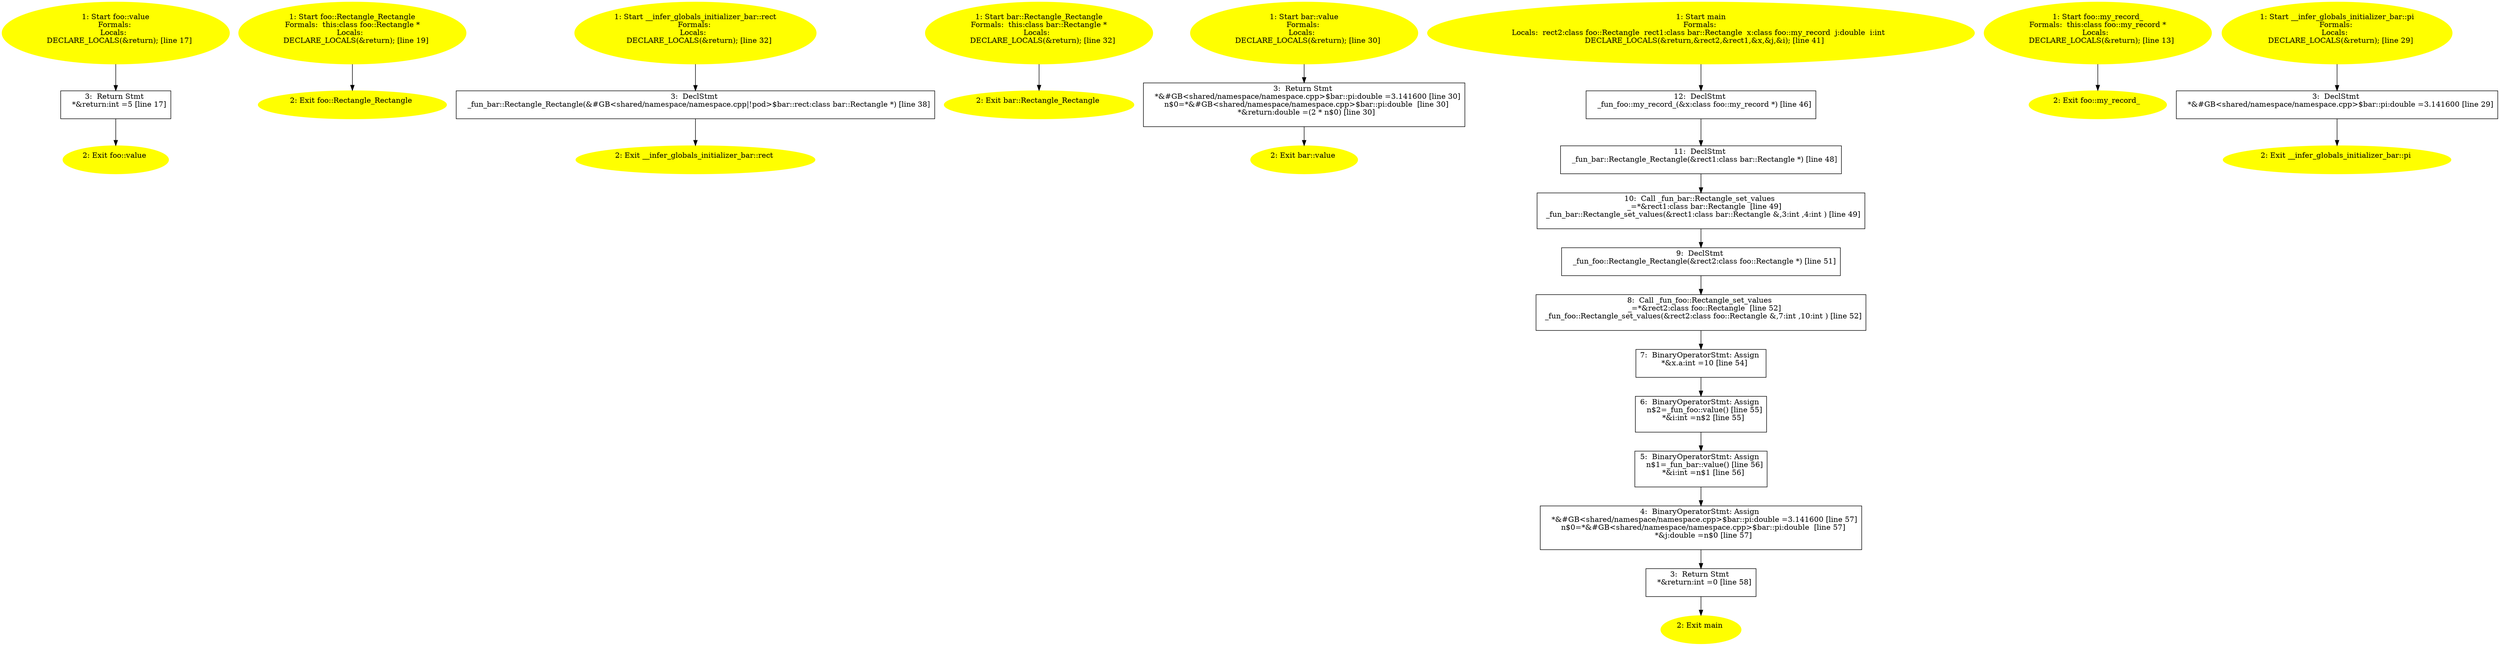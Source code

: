 /* @generated */
digraph iCFG {
"foo::value{d41d8cd98f00b204e9800998ecf8427e_ZN3foo5valueEv}.6d07c54e1c694c7bac06d7108b44ebc9_3" [label="3:  Return Stmt \n   *&return:int =5 [line 17]\n " shape="box"]
	

	 "foo::value{d41d8cd98f00b204e9800998ecf8427e_ZN3foo5valueEv}.6d07c54e1c694c7bac06d7108b44ebc9_3" -> "foo::value{d41d8cd98f00b204e9800998ecf8427e_ZN3foo5valueEv}.6d07c54e1c694c7bac06d7108b44ebc9_2" ;
"foo::value{d41d8cd98f00b204e9800998ecf8427e_ZN3foo5valueEv}.6d07c54e1c694c7bac06d7108b44ebc9_2" [label="2: Exit foo::value \n  " color=yellow style=filled]
	

"foo::value{d41d8cd98f00b204e9800998ecf8427e_ZN3foo5valueEv}.6d07c54e1c694c7bac06d7108b44ebc9_1" [label="1: Start foo::value\nFormals: \nLocals:  \n   DECLARE_LOCALS(&return); [line 17]\n " color=yellow style=filled]
	

	 "foo::value{d41d8cd98f00b204e9800998ecf8427e_ZN3foo5valueEv}.6d07c54e1c694c7bac06d7108b44ebc9_1" -> "foo::value{d41d8cd98f00b204e9800998ecf8427e_ZN3foo5valueEv}.6d07c54e1c694c7bac06d7108b44ebc9_3" ;
"foo::Rectangle_Rectangle{_ZN3foo9RectangleC1Ev}.994e34698d49402781f481c8d7fa0e03_2" [label="2: Exit foo::Rectangle_Rectangle \n  " color=yellow style=filled]
	

"foo::Rectangle_Rectangle{_ZN3foo9RectangleC1Ev}.994e34698d49402781f481c8d7fa0e03_1" [label="1: Start foo::Rectangle_Rectangle\nFormals:  this:class foo::Rectangle *\nLocals:  \n   DECLARE_LOCALS(&return); [line 19]\n " color=yellow style=filled]
	

	 "foo::Rectangle_Rectangle{_ZN3foo9RectangleC1Ev}.994e34698d49402781f481c8d7fa0e03_1" -> "foo::Rectangle_Rectangle{_ZN3foo9RectangleC1Ev}.994e34698d49402781f481c8d7fa0e03_2" ;
"__infer_globals_initializer_bar::rect.e5e9061ca63212fdc2fd329df6c073de_3" [label="3:  DeclStmt \n   _fun_bar::Rectangle_Rectangle(&#GB<shared/namespace/namespace.cpp|!pod>$bar::rect:class bar::Rectangle *) [line 38]\n " shape="box"]
	

	 "__infer_globals_initializer_bar::rect.e5e9061ca63212fdc2fd329df6c073de_3" -> "__infer_globals_initializer_bar::rect.e5e9061ca63212fdc2fd329df6c073de_2" ;
"__infer_globals_initializer_bar::rect.e5e9061ca63212fdc2fd329df6c073de_2" [label="2: Exit __infer_globals_initializer_bar::rect \n  " color=yellow style=filled]
	

"__infer_globals_initializer_bar::rect.e5e9061ca63212fdc2fd329df6c073de_1" [label="1: Start __infer_globals_initializer_bar::rect\nFormals: \nLocals:  \n   DECLARE_LOCALS(&return); [line 32]\n " color=yellow style=filled]
	

	 "__infer_globals_initializer_bar::rect.e5e9061ca63212fdc2fd329df6c073de_1" -> "__infer_globals_initializer_bar::rect.e5e9061ca63212fdc2fd329df6c073de_3" ;
"bar::Rectangle_Rectangle{_ZN3bar9RectangleC1Ev}.7f1dc038d9ffa5ed845a1ab3cd540788_2" [label="2: Exit bar::Rectangle_Rectangle \n  " color=yellow style=filled]
	

"bar::Rectangle_Rectangle{_ZN3bar9RectangleC1Ev}.7f1dc038d9ffa5ed845a1ab3cd540788_1" [label="1: Start bar::Rectangle_Rectangle\nFormals:  this:class bar::Rectangle *\nLocals:  \n   DECLARE_LOCALS(&return); [line 32]\n " color=yellow style=filled]
	

	 "bar::Rectangle_Rectangle{_ZN3bar9RectangleC1Ev}.7f1dc038d9ffa5ed845a1ab3cd540788_1" -> "bar::Rectangle_Rectangle{_ZN3bar9RectangleC1Ev}.7f1dc038d9ffa5ed845a1ab3cd540788_2" ;
"bar::value{d41d8cd98f00b204e9800998ecf8427e_ZN3bar5valueEv}.d361dfc00f7d8608972ca0351bcfbf6c_3" [label="3:  Return Stmt \n   *&#GB<shared/namespace/namespace.cpp>$bar::pi:double =3.141600 [line 30]\n  n$0=*&#GB<shared/namespace/namespace.cpp>$bar::pi:double  [line 30]\n  *&return:double =(2 * n$0) [line 30]\n " shape="box"]
	

	 "bar::value{d41d8cd98f00b204e9800998ecf8427e_ZN3bar5valueEv}.d361dfc00f7d8608972ca0351bcfbf6c_3" -> "bar::value{d41d8cd98f00b204e9800998ecf8427e_ZN3bar5valueEv}.d361dfc00f7d8608972ca0351bcfbf6c_2" ;
"bar::value{d41d8cd98f00b204e9800998ecf8427e_ZN3bar5valueEv}.d361dfc00f7d8608972ca0351bcfbf6c_2" [label="2: Exit bar::value \n  " color=yellow style=filled]
	

"bar::value{d41d8cd98f00b204e9800998ecf8427e_ZN3bar5valueEv}.d361dfc00f7d8608972ca0351bcfbf6c_1" [label="1: Start bar::value\nFormals: \nLocals:  \n   DECLARE_LOCALS(&return); [line 30]\n " color=yellow style=filled]
	

	 "bar::value{d41d8cd98f00b204e9800998ecf8427e_ZN3bar5valueEv}.d361dfc00f7d8608972ca0351bcfbf6c_1" -> "bar::value{d41d8cd98f00b204e9800998ecf8427e_ZN3bar5valueEv}.d361dfc00f7d8608972ca0351bcfbf6c_3" ;
"main.fad58de7366495db4650cfefac2fcd61_12" [label="12:  DeclStmt \n   _fun_foo::my_record_(&x:class foo::my_record *) [line 46]\n " shape="box"]
	

	 "main.fad58de7366495db4650cfefac2fcd61_12" -> "main.fad58de7366495db4650cfefac2fcd61_11" ;
"main.fad58de7366495db4650cfefac2fcd61_11" [label="11:  DeclStmt \n   _fun_bar::Rectangle_Rectangle(&rect1:class bar::Rectangle *) [line 48]\n " shape="box"]
	

	 "main.fad58de7366495db4650cfefac2fcd61_11" -> "main.fad58de7366495db4650cfefac2fcd61_10" ;
"main.fad58de7366495db4650cfefac2fcd61_10" [label="10:  Call _fun_bar::Rectangle_set_values \n   _=*&rect1:class bar::Rectangle  [line 49]\n  _fun_bar::Rectangle_set_values(&rect1:class bar::Rectangle &,3:int ,4:int ) [line 49]\n " shape="box"]
	

	 "main.fad58de7366495db4650cfefac2fcd61_10" -> "main.fad58de7366495db4650cfefac2fcd61_9" ;
"main.fad58de7366495db4650cfefac2fcd61_9" [label="9:  DeclStmt \n   _fun_foo::Rectangle_Rectangle(&rect2:class foo::Rectangle *) [line 51]\n " shape="box"]
	

	 "main.fad58de7366495db4650cfefac2fcd61_9" -> "main.fad58de7366495db4650cfefac2fcd61_8" ;
"main.fad58de7366495db4650cfefac2fcd61_8" [label="8:  Call _fun_foo::Rectangle_set_values \n   _=*&rect2:class foo::Rectangle  [line 52]\n  _fun_foo::Rectangle_set_values(&rect2:class foo::Rectangle &,7:int ,10:int ) [line 52]\n " shape="box"]
	

	 "main.fad58de7366495db4650cfefac2fcd61_8" -> "main.fad58de7366495db4650cfefac2fcd61_7" ;
"main.fad58de7366495db4650cfefac2fcd61_7" [label="7:  BinaryOperatorStmt: Assign \n   *&x.a:int =10 [line 54]\n " shape="box"]
	

	 "main.fad58de7366495db4650cfefac2fcd61_7" -> "main.fad58de7366495db4650cfefac2fcd61_6" ;
"main.fad58de7366495db4650cfefac2fcd61_6" [label="6:  BinaryOperatorStmt: Assign \n   n$2=_fun_foo::value() [line 55]\n  *&i:int =n$2 [line 55]\n " shape="box"]
	

	 "main.fad58de7366495db4650cfefac2fcd61_6" -> "main.fad58de7366495db4650cfefac2fcd61_5" ;
"main.fad58de7366495db4650cfefac2fcd61_5" [label="5:  BinaryOperatorStmt: Assign \n   n$1=_fun_bar::value() [line 56]\n  *&i:int =n$1 [line 56]\n " shape="box"]
	

	 "main.fad58de7366495db4650cfefac2fcd61_5" -> "main.fad58de7366495db4650cfefac2fcd61_4" ;
"main.fad58de7366495db4650cfefac2fcd61_4" [label="4:  BinaryOperatorStmt: Assign \n   *&#GB<shared/namespace/namespace.cpp>$bar::pi:double =3.141600 [line 57]\n  n$0=*&#GB<shared/namespace/namespace.cpp>$bar::pi:double  [line 57]\n  *&j:double =n$0 [line 57]\n " shape="box"]
	

	 "main.fad58de7366495db4650cfefac2fcd61_4" -> "main.fad58de7366495db4650cfefac2fcd61_3" ;
"main.fad58de7366495db4650cfefac2fcd61_3" [label="3:  Return Stmt \n   *&return:int =0 [line 58]\n " shape="box"]
	

	 "main.fad58de7366495db4650cfefac2fcd61_3" -> "main.fad58de7366495db4650cfefac2fcd61_2" ;
"main.fad58de7366495db4650cfefac2fcd61_2" [label="2: Exit main \n  " color=yellow style=filled]
	

"main.fad58de7366495db4650cfefac2fcd61_1" [label="1: Start main\nFormals: \nLocals:  rect2:class foo::Rectangle  rect1:class bar::Rectangle  x:class foo::my_record  j:double  i:int  \n   DECLARE_LOCALS(&return,&rect2,&rect1,&x,&j,&i); [line 41]\n " color=yellow style=filled]
	

	 "main.fad58de7366495db4650cfefac2fcd61_1" -> "main.fad58de7366495db4650cfefac2fcd61_12" ;
"foo::my_record_{_ZN3foo9my_recordC1Ev}.1ae7127ddda2158b1422280789f801f9_2" [label="2: Exit foo::my_record_ \n  " color=yellow style=filled]
	

"foo::my_record_{_ZN3foo9my_recordC1Ev}.1ae7127ddda2158b1422280789f801f9_1" [label="1: Start foo::my_record_\nFormals:  this:class foo::my_record *\nLocals:  \n   DECLARE_LOCALS(&return); [line 13]\n " color=yellow style=filled]
	

	 "foo::my_record_{_ZN3foo9my_recordC1Ev}.1ae7127ddda2158b1422280789f801f9_1" -> "foo::my_record_{_ZN3foo9my_recordC1Ev}.1ae7127ddda2158b1422280789f801f9_2" ;
"__infer_globals_initializer_bar::pi.5a80e79e67d691b53e3a84f8d997acd8_3" [label="3:  DeclStmt \n   *&#GB<shared/namespace/namespace.cpp>$bar::pi:double =3.141600 [line 29]\n " shape="box"]
	

	 "__infer_globals_initializer_bar::pi.5a80e79e67d691b53e3a84f8d997acd8_3" -> "__infer_globals_initializer_bar::pi.5a80e79e67d691b53e3a84f8d997acd8_2" ;
"__infer_globals_initializer_bar::pi.5a80e79e67d691b53e3a84f8d997acd8_2" [label="2: Exit __infer_globals_initializer_bar::pi \n  " color=yellow style=filled]
	

"__infer_globals_initializer_bar::pi.5a80e79e67d691b53e3a84f8d997acd8_1" [label="1: Start __infer_globals_initializer_bar::pi\nFormals: \nLocals:  \n   DECLARE_LOCALS(&return); [line 29]\n " color=yellow style=filled]
	

	 "__infer_globals_initializer_bar::pi.5a80e79e67d691b53e3a84f8d997acd8_1" -> "__infer_globals_initializer_bar::pi.5a80e79e67d691b53e3a84f8d997acd8_3" ;
}

